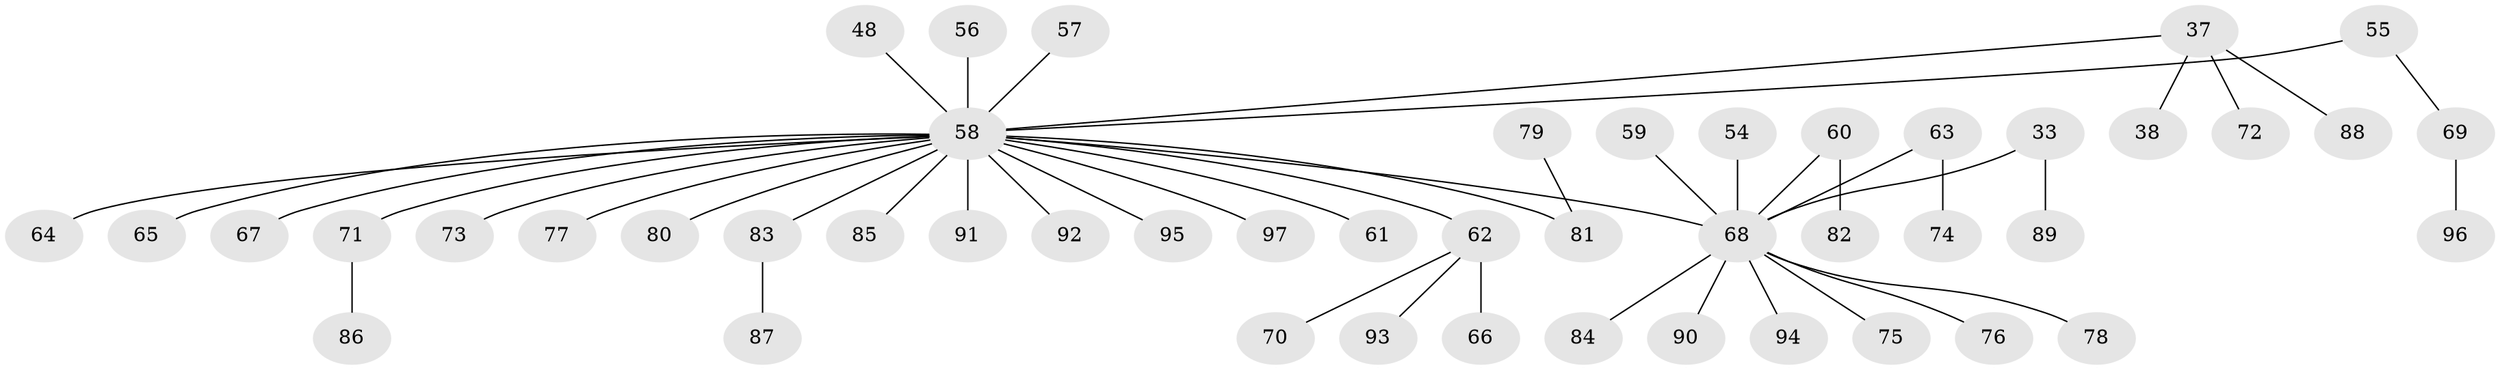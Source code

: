 // original degree distribution, {4: 0.08247422680412371, 5: 0.020618556701030927, 3: 0.08247422680412371, 2: 0.31958762886597936, 6: 0.020618556701030927, 7: 0.010309278350515464, 1: 0.4639175257731959}
// Generated by graph-tools (version 1.1) at 2025/52/03/09/25 04:52:38]
// undirected, 48 vertices, 47 edges
graph export_dot {
graph [start="1"]
  node [color=gray90,style=filled];
  33;
  37 [super="+35"];
  38;
  48;
  54;
  55;
  56;
  57;
  58 [super="+40+43+27+42+52+50+25+29+24+18+23+53+30+32+39+46"];
  59;
  60;
  61;
  62;
  63;
  64;
  65;
  66;
  67;
  68 [super="+51"];
  69;
  70;
  71;
  72;
  73;
  74;
  75;
  76;
  77;
  78;
  79;
  80;
  81 [super="+22"];
  82;
  83;
  84;
  85;
  86;
  87;
  88;
  89;
  90;
  91;
  92;
  93;
  94;
  95;
  96;
  97;
  33 -- 89;
  33 -- 68;
  37 -- 38;
  37 -- 72;
  37 -- 88;
  37 -- 58;
  48 -- 58;
  54 -- 68;
  55 -- 69;
  55 -- 58;
  56 -- 58;
  57 -- 58;
  58 -- 61;
  58 -- 85;
  58 -- 95;
  58 -- 64;
  58 -- 65;
  58 -- 67;
  58 -- 73;
  58 -- 77;
  58 -- 80;
  58 -- 81;
  58 -- 92;
  58 -- 97;
  58 -- 71;
  58 -- 62;
  58 -- 91;
  58 -- 83;
  58 -- 68;
  59 -- 68;
  60 -- 82;
  60 -- 68;
  62 -- 66;
  62 -- 70;
  62 -- 93;
  63 -- 74;
  63 -- 68;
  68 -- 94;
  68 -- 90;
  68 -- 75;
  68 -- 76;
  68 -- 78;
  68 -- 84;
  69 -- 96;
  71 -- 86;
  79 -- 81;
  83 -- 87;
}
